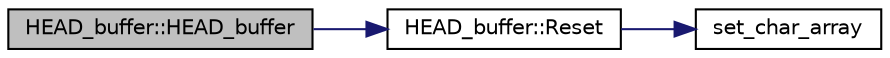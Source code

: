 digraph "HEAD_buffer::HEAD_buffer"
{
  edge [fontname="Helvetica",fontsize="10",labelfontname="Helvetica",labelfontsize="10"];
  node [fontname="Helvetica",fontsize="10",shape=record];
  rankdir="LR";
  Node1 [label="HEAD_buffer::HEAD_buffer",height=0.2,width=0.4,color="black", fillcolor="grey75", style="filled", fontcolor="black"];
  Node1 -> Node2 [color="midnightblue",fontsize="10",style="solid",fontname="Helvetica"];
  Node2 [label="HEAD_buffer::Reset",height=0.2,width=0.4,color="black", fillcolor="white", style="filled",URL="$d8/d68/class_h_e_a_d__buffer.html#a04d2522c14dd4d2af4a3f0eab4e27069",tooltip="Set initial values. "];
  Node2 -> Node3 [color="midnightblue",fontsize="10",style="solid",fontname="Helvetica"];
  Node3 [label="set_char_array",height=0.2,width=0.4,color="black", fillcolor="white", style="filled",URL="$db/ddf/hribf__buffers_8cpp.html#a3497158c3af249fa3e1fe9c2c582dcf5",tooltip="End of spill vsn. The scan code searches for these words. "];
}
